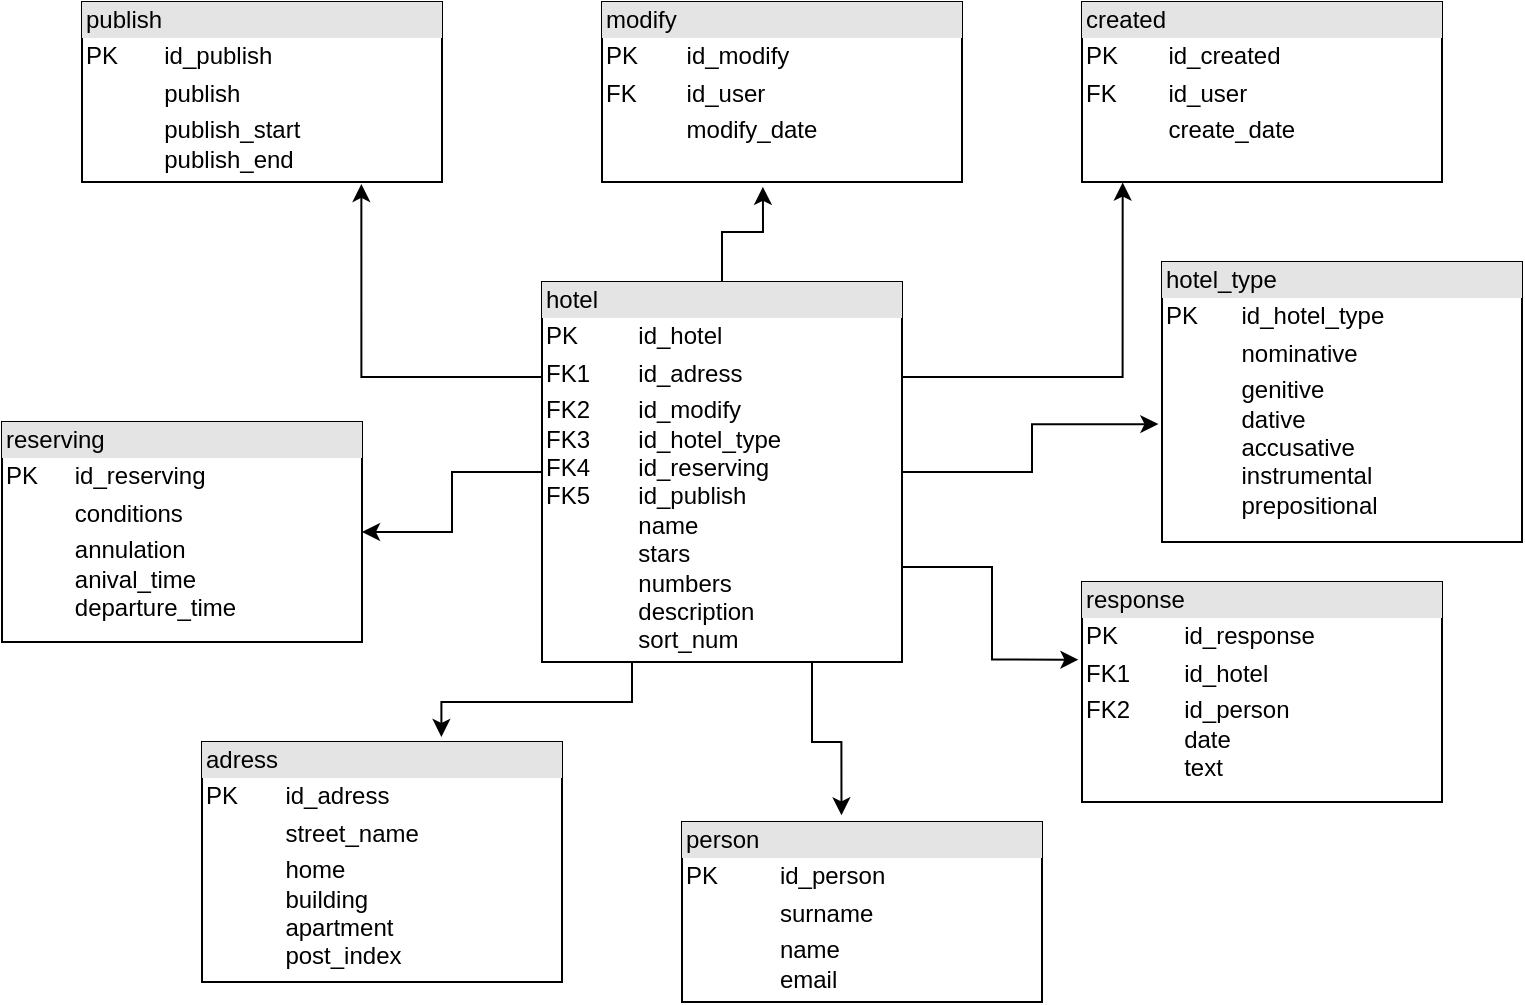 <mxfile version="20.6.2" type="github"><diagram id="-S6EJvfHSgEKSXq6ZOwK" name="Страница 1"><mxGraphModel dx="1477" dy="643" grid="1" gridSize="10" guides="1" tooltips="1" connect="1" arrows="1" fold="1" page="1" pageScale="1" pageWidth="827" pageHeight="1169" math="0" shadow="0"><root><mxCell id="0"/><mxCell id="1" parent="0"/><mxCell id="_iltEbpxQFlML234AGky-9" style="edgeStyle=orthogonalEdgeStyle;rounded=0;orthogonalLoop=1;jettySize=auto;html=1;exitX=0.5;exitY=0;exitDx=0;exitDy=0;entryX=0.447;entryY=1.027;entryDx=0;entryDy=0;entryPerimeter=0;" edge="1" parent="1" source="_iltEbpxQFlML234AGky-1" target="_iltEbpxQFlML234AGky-8"><mxGeometry relative="1" as="geometry"/></mxCell><mxCell id="_iltEbpxQFlML234AGky-13" style="edgeStyle=orthogonalEdgeStyle;rounded=0;orthogonalLoop=1;jettySize=auto;html=1;exitX=0;exitY=0.25;exitDx=0;exitDy=0;entryX=0.776;entryY=1.011;entryDx=0;entryDy=0;entryPerimeter=0;" edge="1" parent="1" source="_iltEbpxQFlML234AGky-1" target="_iltEbpxQFlML234AGky-11"><mxGeometry relative="1" as="geometry"/></mxCell><mxCell id="_iltEbpxQFlML234AGky-14" style="edgeStyle=orthogonalEdgeStyle;rounded=0;orthogonalLoop=1;jettySize=auto;html=1;exitX=1;exitY=0.25;exitDx=0;exitDy=0;entryX=0.113;entryY=1.003;entryDx=0;entryDy=0;entryPerimeter=0;" edge="1" parent="1" source="_iltEbpxQFlML234AGky-1" target="_iltEbpxQFlML234AGky-10"><mxGeometry relative="1" as="geometry"><mxPoint x="650" y="260" as="targetPoint"/></mxGeometry></mxCell><mxCell id="_iltEbpxQFlML234AGky-16" style="edgeStyle=orthogonalEdgeStyle;rounded=0;orthogonalLoop=1;jettySize=auto;html=1;exitX=0;exitY=0.5;exitDx=0;exitDy=0;entryX=1;entryY=0.5;entryDx=0;entryDy=0;" edge="1" parent="1" source="_iltEbpxQFlML234AGky-1" target="_iltEbpxQFlML234AGky-15"><mxGeometry relative="1" as="geometry"/></mxCell><mxCell id="_iltEbpxQFlML234AGky-19" style="edgeStyle=orthogonalEdgeStyle;rounded=0;orthogonalLoop=1;jettySize=auto;html=1;exitX=1;exitY=0.5;exitDx=0;exitDy=0;entryX=-0.01;entryY=0.579;entryDx=0;entryDy=0;entryPerimeter=0;" edge="1" parent="1" source="_iltEbpxQFlML234AGky-1" target="_iltEbpxQFlML234AGky-17"><mxGeometry relative="1" as="geometry"/></mxCell><mxCell id="_iltEbpxQFlML234AGky-21" style="edgeStyle=orthogonalEdgeStyle;rounded=0;orthogonalLoop=1;jettySize=auto;html=1;exitX=1;exitY=0.75;exitDx=0;exitDy=0;entryX=-0.01;entryY=0.353;entryDx=0;entryDy=0;entryPerimeter=0;" edge="1" parent="1" source="_iltEbpxQFlML234AGky-1" target="_iltEbpxQFlML234AGky-20"><mxGeometry relative="1" as="geometry"/></mxCell><mxCell id="_iltEbpxQFlML234AGky-24" style="edgeStyle=orthogonalEdgeStyle;rounded=0;orthogonalLoop=1;jettySize=auto;html=1;exitX=0.75;exitY=1;exitDx=0;exitDy=0;entryX=0.443;entryY=-0.037;entryDx=0;entryDy=0;entryPerimeter=0;" edge="1" parent="1" source="_iltEbpxQFlML234AGky-1" target="_iltEbpxQFlML234AGky-23"><mxGeometry relative="1" as="geometry"/></mxCell><mxCell id="_iltEbpxQFlML234AGky-25" style="edgeStyle=orthogonalEdgeStyle;rounded=0;orthogonalLoop=1;jettySize=auto;html=1;exitX=0.25;exitY=1;exitDx=0;exitDy=0;entryX=0.665;entryY=-0.021;entryDx=0;entryDy=0;entryPerimeter=0;" edge="1" parent="1" source="_iltEbpxQFlML234AGky-1" target="_iltEbpxQFlML234AGky-22"><mxGeometry relative="1" as="geometry"/></mxCell><mxCell id="_iltEbpxQFlML234AGky-1" value="&lt;div style=&quot;box-sizing:border-box;width:100%;background:#e4e4e4;padding:2px;&quot;&gt;hotel&lt;/div&gt;&lt;table style=&quot;width:100%;font-size:1em;&quot; cellpadding=&quot;2&quot; cellspacing=&quot;0&quot;&gt;&lt;tbody&gt;&lt;tr&gt;&lt;td&gt;PK&lt;/td&gt;&lt;td&gt;id_hotel&lt;/td&gt;&lt;/tr&gt;&lt;tr&gt;&lt;td&gt;FK1&lt;/td&gt;&lt;td&gt;id_adress&lt;/td&gt;&lt;/tr&gt;&lt;tr&gt;&lt;td&gt;FK2&lt;br&gt;FK3&lt;br&gt;FK4&lt;br&gt;FK5&lt;br&gt;&lt;br&gt;&lt;br&gt;&lt;br&gt;&lt;br&gt;&lt;br&gt;&lt;/td&gt;&lt;td&gt;id_modify&lt;br&gt;id_hotel_type&lt;br&gt;id_reserving&lt;br&gt;id_publish&lt;br&gt;name&lt;br&gt;stars&lt;br&gt;numbers&lt;br&gt;description&lt;br&gt;sort_num&lt;/td&gt;&lt;/tr&gt;&lt;/tbody&gt;&lt;/table&gt;" style="verticalAlign=top;align=left;overflow=fill;html=1;" vertex="1" parent="1"><mxGeometry x="330" y="290" width="180" height="190" as="geometry"/></mxCell><mxCell id="_iltEbpxQFlML234AGky-8" value="&lt;div style=&quot;box-sizing:border-box;width:100%;background:#e4e4e4;padding:2px;&quot;&gt;modify&lt;/div&gt;&lt;table style=&quot;width:100%;font-size:1em;&quot; cellpadding=&quot;2&quot; cellspacing=&quot;0&quot;&gt;&lt;tbody&gt;&lt;tr&gt;&lt;td&gt;PK&lt;/td&gt;&lt;td&gt;id_modify&lt;/td&gt;&lt;/tr&gt;&lt;tr&gt;&lt;td&gt;FK&lt;/td&gt;&lt;td&gt;id_user&lt;/td&gt;&lt;/tr&gt;&lt;tr&gt;&lt;td&gt;&lt;/td&gt;&lt;td&gt;modify_date&lt;/td&gt;&lt;/tr&gt;&lt;/tbody&gt;&lt;/table&gt;" style="verticalAlign=top;align=left;overflow=fill;html=1;" vertex="1" parent="1"><mxGeometry x="360" y="150" width="180" height="90" as="geometry"/></mxCell><mxCell id="_iltEbpxQFlML234AGky-10" value="&lt;div style=&quot;box-sizing:border-box;width:100%;background:#e4e4e4;padding:2px;&quot;&gt;created&lt;/div&gt;&lt;table style=&quot;width:100%;font-size:1em;&quot; cellpadding=&quot;2&quot; cellspacing=&quot;0&quot;&gt;&lt;tbody&gt;&lt;tr&gt;&lt;td&gt;PK&lt;/td&gt;&lt;td&gt;id_created&lt;/td&gt;&lt;/tr&gt;&lt;tr&gt;&lt;td&gt;FK&lt;/td&gt;&lt;td&gt;id_user&lt;/td&gt;&lt;/tr&gt;&lt;tr&gt;&lt;td&gt;&lt;/td&gt;&lt;td&gt;create_date&lt;/td&gt;&lt;/tr&gt;&lt;/tbody&gt;&lt;/table&gt;" style="verticalAlign=top;align=left;overflow=fill;html=1;" vertex="1" parent="1"><mxGeometry x="600" y="150" width="180" height="90" as="geometry"/></mxCell><mxCell id="_iltEbpxQFlML234AGky-11" value="&lt;div style=&quot;box-sizing:border-box;width:100%;background:#e4e4e4;padding:2px;&quot;&gt;publish&lt;/div&gt;&lt;table style=&quot;width:100%;font-size:1em;&quot; cellpadding=&quot;2&quot; cellspacing=&quot;0&quot;&gt;&lt;tbody&gt;&lt;tr&gt;&lt;td&gt;PK&lt;/td&gt;&lt;td&gt;id_publish&lt;/td&gt;&lt;/tr&gt;&lt;tr&gt;&lt;td&gt;&lt;br&gt;&lt;/td&gt;&lt;td&gt;publish&lt;/td&gt;&lt;/tr&gt;&lt;tr&gt;&lt;td&gt;&lt;br&gt;&lt;br&gt;&lt;/td&gt;&lt;td&gt;publish_start&lt;br&gt;publish_end&lt;/td&gt;&lt;/tr&gt;&lt;/tbody&gt;&lt;/table&gt;" style="verticalAlign=top;align=left;overflow=fill;html=1;" vertex="1" parent="1"><mxGeometry x="100" y="150" width="180" height="90" as="geometry"/></mxCell><mxCell id="_iltEbpxQFlML234AGky-15" value="&lt;div style=&quot;box-sizing:border-box;width:100%;background:#e4e4e4;padding:2px;&quot;&gt;reserving&lt;/div&gt;&lt;table style=&quot;width:100%;font-size:1em;&quot; cellpadding=&quot;2&quot; cellspacing=&quot;0&quot;&gt;&lt;tbody&gt;&lt;tr&gt;&lt;td&gt;PK&lt;/td&gt;&lt;td&gt;id_reserving&lt;/td&gt;&lt;/tr&gt;&lt;tr&gt;&lt;td&gt;&lt;br&gt;&lt;/td&gt;&lt;td&gt;conditions&lt;/td&gt;&lt;/tr&gt;&lt;tr&gt;&lt;td&gt;&lt;br&gt;&lt;br&gt;&lt;br&gt;&lt;/td&gt;&lt;td&gt;annulation&lt;br&gt;anival_time&lt;br&gt;departure_time&lt;/td&gt;&lt;/tr&gt;&lt;/tbody&gt;&lt;/table&gt;" style="verticalAlign=top;align=left;overflow=fill;html=1;" vertex="1" parent="1"><mxGeometry x="60" y="360" width="180" height="110" as="geometry"/></mxCell><mxCell id="_iltEbpxQFlML234AGky-17" value="&lt;div style=&quot;box-sizing:border-box;width:100%;background:#e4e4e4;padding:2px;&quot;&gt;hotel_type&lt;/div&gt;&lt;table style=&quot;width:100%;font-size:1em;&quot; cellpadding=&quot;2&quot; cellspacing=&quot;0&quot;&gt;&lt;tbody&gt;&lt;tr&gt;&lt;td&gt;PK&lt;/td&gt;&lt;td&gt;id_hotel_type&lt;/td&gt;&lt;/tr&gt;&lt;tr&gt;&lt;td&gt;&lt;br&gt;&lt;/td&gt;&lt;td&gt;nominative&lt;/td&gt;&lt;/tr&gt;&lt;tr&gt;&lt;td&gt;&lt;br&gt;&lt;br&gt;&lt;br&gt;&lt;br&gt;&lt;br&gt;&lt;/td&gt;&lt;td&gt;genitive&lt;br&gt;dative&lt;br&gt;accusative&lt;br&gt;instrumental&lt;br&gt;prepositional&lt;/td&gt;&lt;/tr&gt;&lt;/tbody&gt;&lt;/table&gt;" style="verticalAlign=top;align=left;overflow=fill;html=1;" vertex="1" parent="1"><mxGeometry x="640" y="280" width="180" height="140" as="geometry"/></mxCell><mxCell id="_iltEbpxQFlML234AGky-20" value="&lt;div style=&quot;box-sizing:border-box;width:100%;background:#e4e4e4;padding:2px;&quot;&gt;response&lt;/div&gt;&lt;table style=&quot;width:100%;font-size:1em;&quot; cellpadding=&quot;2&quot; cellspacing=&quot;0&quot;&gt;&lt;tbody&gt;&lt;tr&gt;&lt;td&gt;PK&lt;/td&gt;&lt;td&gt;id_response&lt;/td&gt;&lt;/tr&gt;&lt;tr&gt;&lt;td&gt;FK1&lt;/td&gt;&lt;td&gt;id_hotel&lt;/td&gt;&lt;/tr&gt;&lt;tr&gt;&lt;td&gt;FK2&lt;br&gt;&lt;br&gt;&lt;br&gt;&lt;/td&gt;&lt;td&gt;id_person&lt;br&gt;date&lt;br&gt;text&lt;/td&gt;&lt;/tr&gt;&lt;/tbody&gt;&lt;/table&gt;" style="verticalAlign=top;align=left;overflow=fill;html=1;" vertex="1" parent="1"><mxGeometry x="600" y="440" width="180" height="110" as="geometry"/></mxCell><mxCell id="_iltEbpxQFlML234AGky-22" value="&lt;div style=&quot;box-sizing:border-box;width:100%;background:#e4e4e4;padding:2px;&quot;&gt;adress&lt;/div&gt;&lt;table style=&quot;width:100%;font-size:1em;&quot; cellpadding=&quot;2&quot; cellspacing=&quot;0&quot;&gt;&lt;tbody&gt;&lt;tr&gt;&lt;td&gt;PK&lt;/td&gt;&lt;td&gt;id_adress&lt;/td&gt;&lt;/tr&gt;&lt;tr&gt;&lt;td&gt;&lt;br&gt;&lt;/td&gt;&lt;td&gt;street_name&lt;/td&gt;&lt;/tr&gt;&lt;tr&gt;&lt;td&gt;&lt;br&gt;&lt;br&gt;&lt;br&gt;&lt;br&gt;&lt;/td&gt;&lt;td&gt;home&lt;br&gt;building&lt;br&gt;apartment&lt;br&gt;post_index&lt;/td&gt;&lt;/tr&gt;&lt;/tbody&gt;&lt;/table&gt;" style="verticalAlign=top;align=left;overflow=fill;html=1;" vertex="1" parent="1"><mxGeometry x="160" y="520" width="180" height="120" as="geometry"/></mxCell><mxCell id="_iltEbpxQFlML234AGky-23" value="&lt;div style=&quot;box-sizing:border-box;width:100%;background:#e4e4e4;padding:2px;&quot;&gt;person&lt;/div&gt;&lt;table style=&quot;width:100%;font-size:1em;&quot; cellpadding=&quot;2&quot; cellspacing=&quot;0&quot;&gt;&lt;tbody&gt;&lt;tr&gt;&lt;td&gt;PK&lt;/td&gt;&lt;td&gt;id_person&lt;/td&gt;&lt;/tr&gt;&lt;tr&gt;&lt;td&gt;&lt;br&gt;&lt;/td&gt;&lt;td&gt;surname&lt;/td&gt;&lt;/tr&gt;&lt;tr&gt;&lt;td&gt;&lt;br&gt;&lt;br&gt;&lt;/td&gt;&lt;td&gt;name&lt;br&gt;email&lt;/td&gt;&lt;/tr&gt;&lt;/tbody&gt;&lt;/table&gt;" style="verticalAlign=top;align=left;overflow=fill;html=1;" vertex="1" parent="1"><mxGeometry x="400" y="560" width="180" height="90" as="geometry"/></mxCell></root></mxGraphModel></diagram></mxfile>